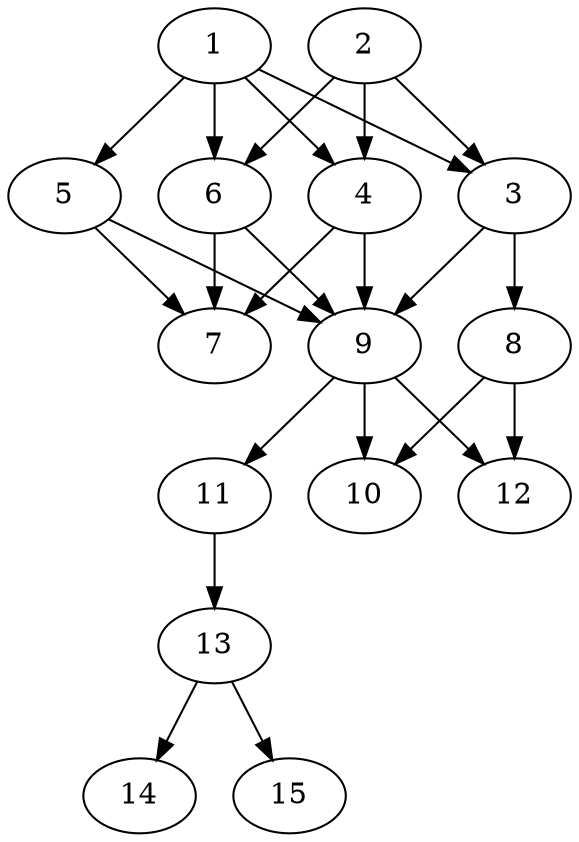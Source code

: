 // DAG automatically generated by daggen at Tue Aug  6 16:26:17 2019
// ./daggen --dot -n 15 --ccr 0.5 --fat 0.5 --regular 0.5 --density 0.9 --mindata 5242880 --maxdata 52428800 
digraph G {
  1 [size="52598784", alpha="0.13", expect_size="26299392"] 
  1 -> 3 [size ="26299392"]
  1 -> 4 [size ="26299392"]
  1 -> 5 [size ="26299392"]
  1 -> 6 [size ="26299392"]
  2 [size="13017088", alpha="0.08", expect_size="6508544"] 
  2 -> 3 [size ="6508544"]
  2 -> 4 [size ="6508544"]
  2 -> 6 [size ="6508544"]
  3 [size="56066048", alpha="0.04", expect_size="28033024"] 
  3 -> 8 [size ="28033024"]
  3 -> 9 [size ="28033024"]
  4 [size="15380480", alpha="0.02", expect_size="7690240"] 
  4 -> 7 [size ="7690240"]
  4 -> 9 [size ="7690240"]
  5 [size="47843328", alpha="0.11", expect_size="23921664"] 
  5 -> 7 [size ="23921664"]
  5 -> 9 [size ="23921664"]
  6 [size="14919680", alpha="0.08", expect_size="7459840"] 
  6 -> 7 [size ="7459840"]
  6 -> 9 [size ="7459840"]
  7 [size="91842560", alpha="0.02", expect_size="45921280"] 
  8 [size="43859968", alpha="0.07", expect_size="21929984"] 
  8 -> 10 [size ="21929984"]
  8 -> 12 [size ="21929984"]
  9 [size="56471552", alpha="0.05", expect_size="28235776"] 
  9 -> 10 [size ="28235776"]
  9 -> 11 [size ="28235776"]
  9 -> 12 [size ="28235776"]
  10 [size="29411328", alpha="0.05", expect_size="14705664"] 
  11 [size="82577408", alpha="0.13", expect_size="41288704"] 
  11 -> 13 [size ="41288704"]
  12 [size="48441344", alpha="0.20", expect_size="24220672"] 
  13 [size="83922944", alpha="0.02", expect_size="41961472"] 
  13 -> 14 [size ="41961472"]
  13 -> 15 [size ="41961472"]
  14 [size="101058560", alpha="0.20", expect_size="50529280"] 
  15 [size="18442240", alpha="0.13", expect_size="9221120"] 
}
